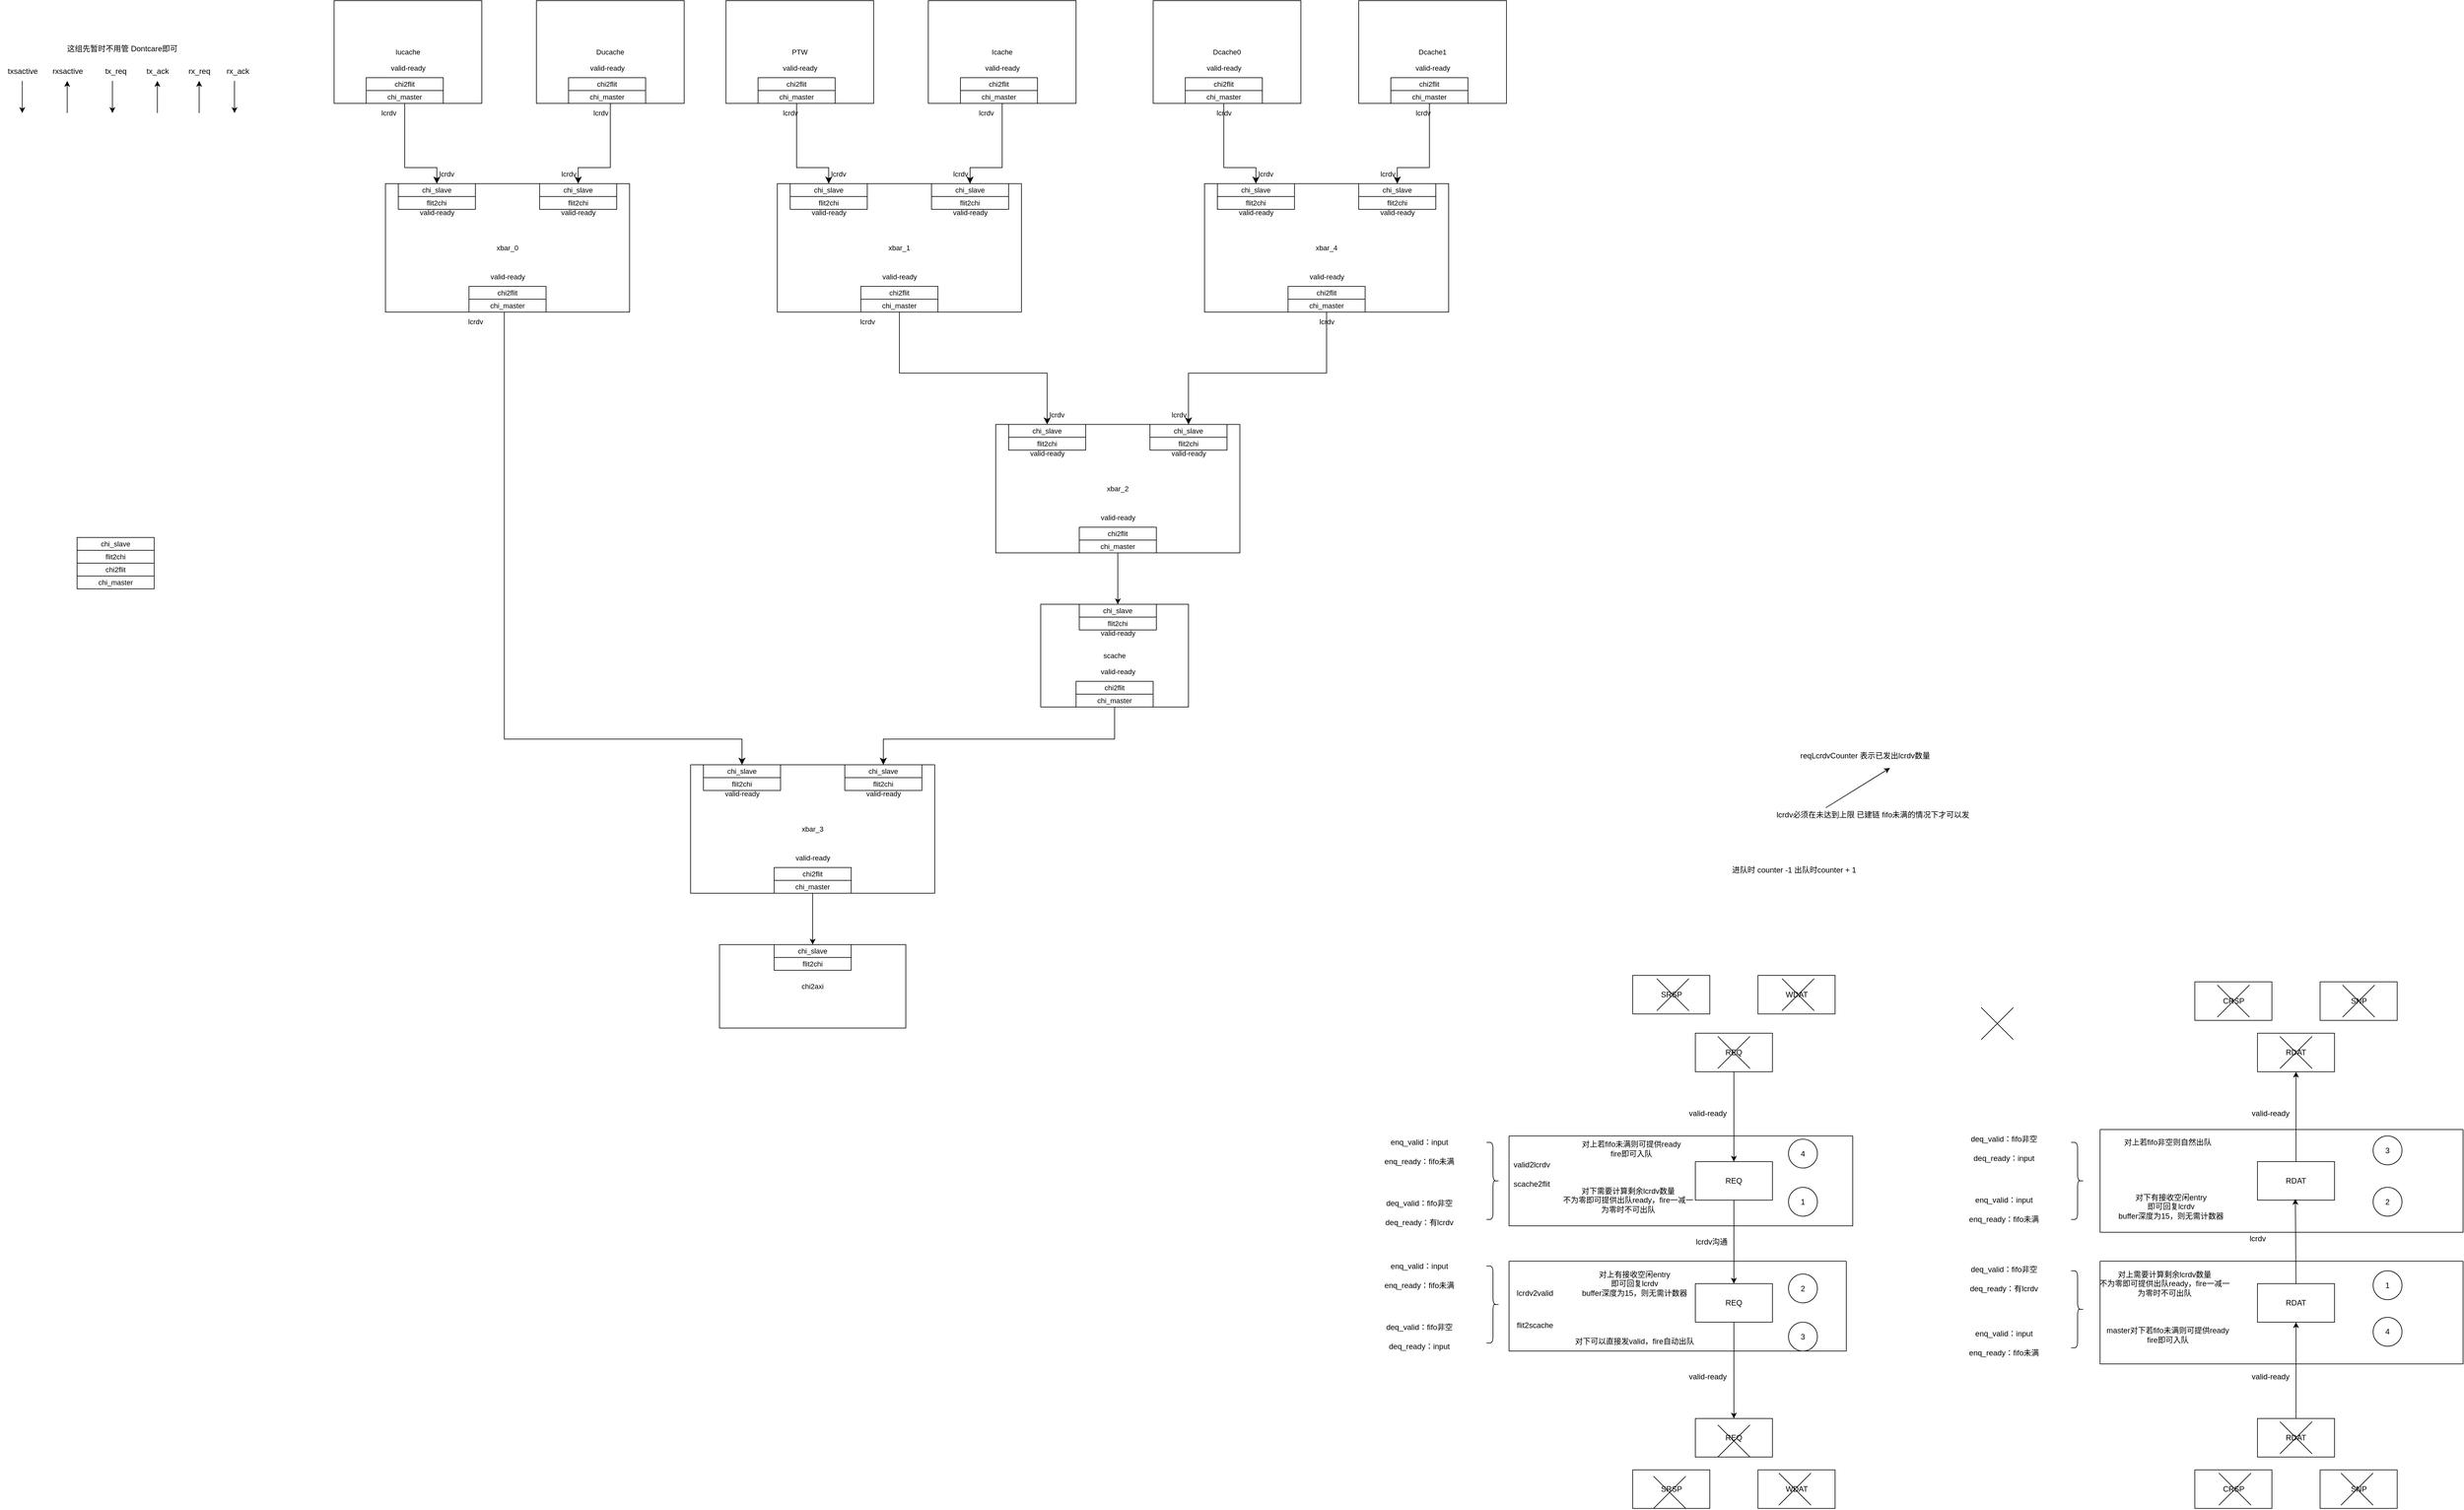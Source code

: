 <mxfile>
    <diagram id="lL9a2N68W7SlsQVTANbN" name="第 1 页">
        <mxGraphModel dx="4598" dy="2280" grid="0" gridSize="10" guides="1" tooltips="1" connect="1" arrows="1" fold="1" page="1" pageScale="1" pageWidth="4000" pageHeight="4000" background="#FFFFFF" math="0" shadow="0">
            <root>
                <mxCell id="0"/>
                <mxCell id="1" parent="0"/>
                <mxCell id="2" value="Dcache0" style="whiteSpace=wrap;html=1;fontFamily=Helvetica;fontSize=11;fontColor=default;" parent="1" vertex="1">
                    <mxGeometry x="1891" y="1612" width="230" height="160" as="geometry"/>
                </mxCell>
                <mxCell id="3" value="chi_master" style="whiteSpace=wrap;html=1;fontFamily=Helvetica;fontSize=11;fontColor=default;" parent="1" vertex="1">
                    <mxGeometry x="1941" y="1752" width="120" height="20" as="geometry"/>
                </mxCell>
                <mxCell id="4" value="xbar_4" style="whiteSpace=wrap;html=1;fontFamily=Helvetica;fontSize=11;fontColor=default;" parent="1" vertex="1">
                    <mxGeometry x="1971" y="1897" width="380" height="200" as="geometry"/>
                </mxCell>
                <mxCell id="5" value="Icache" style="whiteSpace=wrap;html=1;fontFamily=Helvetica;fontSize=11;fontColor=default;" parent="1" vertex="1">
                    <mxGeometry x="1541" y="1612" width="230" height="160" as="geometry"/>
                </mxCell>
                <mxCell id="6" value="chi_master" style="whiteSpace=wrap;html=1;fontFamily=Helvetica;fontSize=11;fontColor=default;" parent="1" vertex="1">
                    <mxGeometry x="1591" y="1752" width="120" height="20" as="geometry"/>
                </mxCell>
                <mxCell id="7" value="valid-ready" style="text;html=1;align=center;verticalAlign=middle;resizable=0;points=[];autosize=1;strokeColor=none;fillColor=none;fontSize=11;fontFamily=Helvetica;fontColor=default;" parent="1" vertex="1">
                    <mxGeometry x="1961" y="1702" width="80" height="30" as="geometry"/>
                </mxCell>
                <mxCell id="8" value="lcrdv" style="text;html=1;align=center;verticalAlign=middle;resizable=0;points=[];autosize=1;strokeColor=none;fillColor=none;fontSize=11;fontFamily=Helvetica;fontColor=default;" parent="1" vertex="1">
                    <mxGeometry x="1976" y="1772" width="50" height="30" as="geometry"/>
                </mxCell>
                <mxCell id="9" value="chi_slave" style="whiteSpace=wrap;html=1;fontFamily=Helvetica;fontSize=11;fontColor=default;" parent="1" vertex="1">
                    <mxGeometry x="1991" y="1897" width="120" height="20" as="geometry"/>
                </mxCell>
                <mxCell id="10" value="chi2flit" style="whiteSpace=wrap;html=1;fontFamily=Helvetica;fontSize=11;fontColor=default;" parent="1" vertex="1">
                    <mxGeometry x="1591" y="1732" width="120" height="20" as="geometry"/>
                </mxCell>
                <mxCell id="11" value="chi2flit" style="whiteSpace=wrap;html=1;fontFamily=Helvetica;fontSize=11;fontColor=default;" parent="1" vertex="1">
                    <mxGeometry x="1941" y="1732" width="120" height="20" as="geometry"/>
                </mxCell>
                <mxCell id="12" value="flit2chi" style="whiteSpace=wrap;html=1;fontFamily=Helvetica;fontSize=11;fontColor=default;" parent="1" vertex="1">
                    <mxGeometry x="1991" y="1917" width="120" height="20" as="geometry"/>
                </mxCell>
                <mxCell id="13" value="valid-ready" style="text;html=1;align=center;verticalAlign=middle;resizable=0;points=[];autosize=1;strokeColor=none;fillColor=none;fontSize=11;fontFamily=Helvetica;fontColor=default;" parent="1" vertex="1">
                    <mxGeometry x="1616" y="1702" width="80" height="30" as="geometry"/>
                </mxCell>
                <mxCell id="14" value="lcrdv" style="text;html=1;align=center;verticalAlign=middle;resizable=0;points=[];autosize=1;strokeColor=none;fillColor=none;fontSize=11;fontFamily=Helvetica;fontColor=default;" parent="1" vertex="1">
                    <mxGeometry x="1606" y="1772" width="50" height="30" as="geometry"/>
                </mxCell>
                <mxCell id="15" value="lcrdv" style="text;html=1;align=center;verticalAlign=middle;resizable=0;points=[];autosize=1;strokeColor=none;fillColor=none;fontSize=11;fontFamily=Helvetica;fontColor=default;" parent="1" vertex="1">
                    <mxGeometry x="2041" y="1867" width="50" height="30" as="geometry"/>
                </mxCell>
                <mxCell id="16" value="valid-ready" style="text;html=1;align=center;verticalAlign=middle;resizable=0;points=[];autosize=1;strokeColor=none;fillColor=none;fontSize=11;fontFamily=Helvetica;fontColor=default;" parent="1" vertex="1">
                    <mxGeometry x="2011" y="1927" width="80" height="30" as="geometry"/>
                </mxCell>
                <mxCell id="17" value="chi_slave" style="whiteSpace=wrap;html=1;fontFamily=Helvetica;fontSize=11;fontColor=default;" parent="1" vertex="1">
                    <mxGeometry x="2211" y="1897" width="120" height="20" as="geometry"/>
                </mxCell>
                <mxCell id="18" value="flit2chi" style="whiteSpace=wrap;html=1;fontFamily=Helvetica;fontSize=11;fontColor=default;" parent="1" vertex="1">
                    <mxGeometry x="2211" y="1917" width="120" height="20" as="geometry"/>
                </mxCell>
                <mxCell id="19" value="lcrdv" style="text;html=1;align=center;verticalAlign=middle;resizable=0;points=[];autosize=1;strokeColor=none;fillColor=none;fontSize=11;fontFamily=Helvetica;fontColor=default;" parent="1" vertex="1">
                    <mxGeometry x="2231" y="1867" width="50" height="30" as="geometry"/>
                </mxCell>
                <mxCell id="20" value="valid-ready" style="text;html=1;align=center;verticalAlign=middle;resizable=0;points=[];autosize=1;strokeColor=none;fillColor=none;fontSize=11;fontFamily=Helvetica;fontColor=default;" parent="1" vertex="1">
                    <mxGeometry x="2231" y="1927" width="80" height="30" as="geometry"/>
                </mxCell>
                <mxCell id="21" value="chi_master" style="whiteSpace=wrap;html=1;fontFamily=Helvetica;fontSize=11;fontColor=default;" parent="1" vertex="1">
                    <mxGeometry x="2101" y="2077" width="120" height="20" as="geometry"/>
                </mxCell>
                <mxCell id="22" value="valid-ready" style="text;html=1;align=center;verticalAlign=middle;resizable=0;points=[];autosize=1;strokeColor=none;fillColor=none;fontSize=11;fontFamily=Helvetica;fontColor=default;" parent="1" vertex="1">
                    <mxGeometry x="2121" y="2027" width="80" height="30" as="geometry"/>
                </mxCell>
                <mxCell id="23" value="lcrdv" style="text;html=1;align=center;verticalAlign=middle;resizable=0;points=[];autosize=1;strokeColor=none;fillColor=none;fontSize=11;fontFamily=Helvetica;fontColor=default;" parent="1" vertex="1">
                    <mxGeometry x="2136" y="2097" width="50" height="30" as="geometry"/>
                </mxCell>
                <mxCell id="24" value="chi2flit" style="whiteSpace=wrap;html=1;fontFamily=Helvetica;fontSize=11;fontColor=default;" parent="1" vertex="1">
                    <mxGeometry x="2101" y="2057" width="120" height="20" as="geometry"/>
                </mxCell>
                <mxCell id="26" value="xbar_2" style="whiteSpace=wrap;html=1;fontFamily=Helvetica;fontSize=11;fontColor=default;" parent="1" vertex="1">
                    <mxGeometry x="1646" y="2272" width="380" height="200" as="geometry"/>
                </mxCell>
                <mxCell id="27" value="chi_slave" style="whiteSpace=wrap;html=1;fontFamily=Helvetica;fontSize=11;fontColor=default;" parent="1" vertex="1">
                    <mxGeometry x="1666" y="2272" width="120" height="20" as="geometry"/>
                </mxCell>
                <mxCell id="28" value="flit2chi" style="whiteSpace=wrap;html=1;fontFamily=Helvetica;fontSize=11;fontColor=default;" parent="1" vertex="1">
                    <mxGeometry x="1666" y="2292" width="120" height="20" as="geometry"/>
                </mxCell>
                <mxCell id="29" value="lcrdv" style="text;html=1;align=center;verticalAlign=middle;resizable=0;points=[];autosize=1;strokeColor=none;fillColor=none;fontSize=11;fontFamily=Helvetica;fontColor=default;" parent="1" vertex="1">
                    <mxGeometry x="1716" y="2242" width="50" height="30" as="geometry"/>
                </mxCell>
                <mxCell id="30" value="valid-ready" style="text;html=1;align=center;verticalAlign=middle;resizable=0;points=[];autosize=1;strokeColor=none;fillColor=none;fontSize=11;fontFamily=Helvetica;fontColor=default;" parent="1" vertex="1">
                    <mxGeometry x="1686" y="2302" width="80" height="30" as="geometry"/>
                </mxCell>
                <mxCell id="31" value="chi_slave" style="whiteSpace=wrap;html=1;fontFamily=Helvetica;fontSize=11;fontColor=default;" parent="1" vertex="1">
                    <mxGeometry x="1886" y="2272" width="120" height="20" as="geometry"/>
                </mxCell>
                <mxCell id="32" value="flit2chi" style="whiteSpace=wrap;html=1;fontFamily=Helvetica;fontSize=11;fontColor=default;" parent="1" vertex="1">
                    <mxGeometry x="1886" y="2292" width="120" height="20" as="geometry"/>
                </mxCell>
                <mxCell id="33" value="lcrdv" style="text;html=1;align=center;verticalAlign=middle;resizable=0;points=[];autosize=1;strokeColor=none;fillColor=none;fontSize=11;fontFamily=Helvetica;fontColor=default;" parent="1" vertex="1">
                    <mxGeometry x="1906" y="2242" width="50" height="30" as="geometry"/>
                </mxCell>
                <mxCell id="34" value="valid-ready" style="text;html=1;align=center;verticalAlign=middle;resizable=0;points=[];autosize=1;strokeColor=none;fillColor=none;fontSize=11;fontFamily=Helvetica;fontColor=default;" parent="1" vertex="1">
                    <mxGeometry x="1906" y="2302" width="80" height="30" as="geometry"/>
                </mxCell>
                <mxCell id="35" style="edgeStyle=none;html=1;exitX=0.5;exitY=1;exitDx=0;exitDy=0;" parent="1" source="36" target="98" edge="1">
                    <mxGeometry relative="1" as="geometry"/>
                </mxCell>
                <mxCell id="36" value="chi_master" style="whiteSpace=wrap;html=1;fontFamily=Helvetica;fontSize=11;fontColor=default;" parent="1" vertex="1">
                    <mxGeometry x="1776" y="2452" width="120" height="20" as="geometry"/>
                </mxCell>
                <mxCell id="37" value="valid-ready" style="text;html=1;align=center;verticalAlign=middle;resizable=0;points=[];autosize=1;strokeColor=none;fillColor=none;fontSize=11;fontFamily=Helvetica;fontColor=default;" parent="1" vertex="1">
                    <mxGeometry x="1796" y="2402" width="80" height="30" as="geometry"/>
                </mxCell>
                <mxCell id="38" value="chi2flit" style="whiteSpace=wrap;html=1;fontFamily=Helvetica;fontSize=11;fontColor=default;" parent="1" vertex="1">
                    <mxGeometry x="1776" y="2432" width="120" height="20" as="geometry"/>
                </mxCell>
                <mxCell id="39" value="chi2axi" style="whiteSpace=wrap;html=1;fontFamily=Helvetica;fontSize=11;fontColor=default;" parent="1" vertex="1">
                    <mxGeometry x="1216" y="3082" width="290" height="130" as="geometry"/>
                </mxCell>
                <mxCell id="40" value="PTW" style="whiteSpace=wrap;html=1;fontFamily=Helvetica;fontSize=11;fontColor=default;" parent="1" vertex="1">
                    <mxGeometry x="1226" y="1612" width="230" height="160" as="geometry"/>
                </mxCell>
                <mxCell id="41" value="chi_master" style="whiteSpace=wrap;html=1;fontFamily=Helvetica;fontSize=11;fontColor=default;" parent="1" vertex="1">
                    <mxGeometry x="1276" y="1752" width="120" height="20" as="geometry"/>
                </mxCell>
                <mxCell id="42" value="chi2flit" style="whiteSpace=wrap;html=1;fontFamily=Helvetica;fontSize=11;fontColor=default;" parent="1" vertex="1">
                    <mxGeometry x="1276" y="1732" width="120" height="20" as="geometry"/>
                </mxCell>
                <mxCell id="43" value="valid-ready" style="text;html=1;align=center;verticalAlign=middle;resizable=0;points=[];autosize=1;strokeColor=none;fillColor=none;fontSize=11;fontFamily=Helvetica;fontColor=default;" parent="1" vertex="1">
                    <mxGeometry x="1301" y="1702" width="80" height="30" as="geometry"/>
                </mxCell>
                <mxCell id="44" value="lcrdv" style="text;html=1;align=center;verticalAlign=middle;resizable=0;points=[];autosize=1;strokeColor=none;fillColor=none;fontSize=11;fontFamily=Helvetica;fontColor=default;" parent="1" vertex="1">
                    <mxGeometry x="1301" y="1772" width="50" height="30" as="geometry"/>
                </mxCell>
                <mxCell id="45" value="Dcache1" style="whiteSpace=wrap;html=1;fontFamily=Helvetica;fontSize=11;fontColor=default;" parent="1" vertex="1">
                    <mxGeometry x="2211" y="1612" width="230" height="160" as="geometry"/>
                </mxCell>
                <mxCell id="46" value="chi_master" style="whiteSpace=wrap;html=1;fontFamily=Helvetica;fontSize=11;fontColor=default;" parent="1" vertex="1">
                    <mxGeometry x="2261" y="1752" width="120" height="20" as="geometry"/>
                </mxCell>
                <mxCell id="47" value="chi2flit" style="whiteSpace=wrap;html=1;fontFamily=Helvetica;fontSize=11;fontColor=default;" parent="1" vertex="1">
                    <mxGeometry x="2261" y="1732" width="120" height="20" as="geometry"/>
                </mxCell>
                <mxCell id="48" value="valid-ready" style="text;html=1;align=center;verticalAlign=middle;resizable=0;points=[];autosize=1;strokeColor=none;fillColor=none;fontSize=11;fontFamily=Helvetica;fontColor=default;" parent="1" vertex="1">
                    <mxGeometry x="2286" y="1702" width="80" height="30" as="geometry"/>
                </mxCell>
                <mxCell id="49" value="lcrdv" style="text;html=1;align=center;verticalAlign=middle;resizable=0;points=[];autosize=1;strokeColor=none;fillColor=none;fontSize=11;fontFamily=Helvetica;fontColor=default;" parent="1" vertex="1">
                    <mxGeometry x="2286" y="1772" width="50" height="30" as="geometry"/>
                </mxCell>
                <mxCell id="50" value="" style="edgeStyle=segmentEdgeStyle;endArrow=classic;html=1;curved=0;rounded=0;endSize=8;startSize=8;sourcePerimeterSpacing=0;targetPerimeterSpacing=0;exitX=0.5;exitY=1;exitDx=0;exitDy=0;entryX=0.5;entryY=0;entryDx=0;entryDy=0;" parent="1" source="3" target="9" edge="1">
                    <mxGeometry width="100" relative="1" as="geometry">
                        <mxPoint x="1941" y="1832" as="sourcePoint"/>
                        <mxPoint x="2041" y="1872" as="targetPoint"/>
                        <Array as="points">
                            <mxPoint x="2001" y="1872"/>
                            <mxPoint x="2051" y="1872"/>
                        </Array>
                    </mxGeometry>
                </mxCell>
                <mxCell id="51" value="" style="edgeStyle=segmentEdgeStyle;endArrow=classic;html=1;curved=0;rounded=0;endSize=8;startSize=8;sourcePerimeterSpacing=0;targetPerimeterSpacing=0;exitX=0.727;exitY=0.011;exitDx=0;exitDy=0;entryX=0.5;entryY=0;entryDx=0;entryDy=0;exitPerimeter=0;" parent="1" source="49" target="17" edge="1">
                    <mxGeometry width="100" relative="1" as="geometry">
                        <mxPoint x="2311" y="1772" as="sourcePoint"/>
                        <mxPoint x="2361" y="1897" as="targetPoint"/>
                        <Array as="points">
                            <mxPoint x="2321" y="1772"/>
                            <mxPoint x="2321" y="1872"/>
                            <mxPoint x="2271" y="1872"/>
                        </Array>
                    </mxGeometry>
                </mxCell>
                <mxCell id="52" value="Ducache" style="whiteSpace=wrap;html=1;fontFamily=Helvetica;fontSize=11;fontColor=default;" parent="1" vertex="1">
                    <mxGeometry x="931" y="1612" width="230" height="160" as="geometry"/>
                </mxCell>
                <mxCell id="53" value="chi_master" style="whiteSpace=wrap;html=1;fontFamily=Helvetica;fontSize=11;fontColor=default;" parent="1" vertex="1">
                    <mxGeometry x="981" y="1752" width="120" height="20" as="geometry"/>
                </mxCell>
                <mxCell id="54" value="Iucache" style="whiteSpace=wrap;html=1;fontFamily=Helvetica;fontSize=11;fontColor=default;" parent="1" vertex="1">
                    <mxGeometry x="616" y="1612" width="230" height="160" as="geometry"/>
                </mxCell>
                <mxCell id="55" value="chi_master" style="whiteSpace=wrap;html=1;fontFamily=Helvetica;fontSize=11;fontColor=default;" parent="1" vertex="1">
                    <mxGeometry x="666" y="1752" width="120" height="20" as="geometry"/>
                </mxCell>
                <mxCell id="56" value="valid-ready" style="text;html=1;align=center;verticalAlign=middle;resizable=0;points=[];autosize=1;strokeColor=none;fillColor=none;fontSize=11;fontFamily=Helvetica;fontColor=default;" parent="1" vertex="1">
                    <mxGeometry x="1001" y="1702" width="80" height="30" as="geometry"/>
                </mxCell>
                <mxCell id="57" value="chi2flit" style="whiteSpace=wrap;html=1;fontFamily=Helvetica;fontSize=11;fontColor=default;" parent="1" vertex="1">
                    <mxGeometry x="666" y="1732" width="120" height="20" as="geometry"/>
                </mxCell>
                <mxCell id="58" value="chi2flit" style="whiteSpace=wrap;html=1;fontFamily=Helvetica;fontSize=11;fontColor=default;" parent="1" vertex="1">
                    <mxGeometry x="981" y="1732" width="120" height="20" as="geometry"/>
                </mxCell>
                <mxCell id="59" value="valid-ready" style="text;html=1;align=center;verticalAlign=middle;resizable=0;points=[];autosize=1;strokeColor=none;fillColor=none;fontSize=11;fontFamily=Helvetica;fontColor=default;" parent="1" vertex="1">
                    <mxGeometry x="691" y="1702" width="80" height="30" as="geometry"/>
                </mxCell>
                <mxCell id="60" value="" style="edgeStyle=segmentEdgeStyle;endArrow=classic;html=1;curved=0;rounded=0;endSize=8;startSize=8;sourcePerimeterSpacing=0;targetPerimeterSpacing=0;exitX=0.5;exitY=1;exitDx=0;exitDy=0;entryX=0.5;entryY=0;entryDx=0;entryDy=0;" parent="1" target="31" edge="1">
                    <mxGeometry width="100" relative="1" as="geometry">
                        <mxPoint x="2161" y="2097" as="sourcePoint"/>
                        <mxPoint x="2211" y="2222" as="targetPoint"/>
                        <Array as="points">
                            <mxPoint x="2161" y="2192"/>
                            <mxPoint x="1946" y="2192"/>
                        </Array>
                    </mxGeometry>
                </mxCell>
                <mxCell id="61" value="xbar_1" style="whiteSpace=wrap;html=1;fontFamily=Helvetica;fontSize=11;fontColor=default;" parent="1" vertex="1">
                    <mxGeometry x="1306" y="1897" width="380" height="200" as="geometry"/>
                </mxCell>
                <mxCell id="62" value="chi_slave" style="whiteSpace=wrap;html=1;fontFamily=Helvetica;fontSize=11;fontColor=default;" parent="1" vertex="1">
                    <mxGeometry x="1326" y="1897" width="120" height="20" as="geometry"/>
                </mxCell>
                <mxCell id="63" value="flit2chi" style="whiteSpace=wrap;html=1;fontFamily=Helvetica;fontSize=11;fontColor=default;" parent="1" vertex="1">
                    <mxGeometry x="1326" y="1917" width="120" height="20" as="geometry"/>
                </mxCell>
                <mxCell id="64" value="lcrdv" style="text;html=1;align=center;verticalAlign=middle;resizable=0;points=[];autosize=1;strokeColor=none;fillColor=none;fontSize=11;fontFamily=Helvetica;fontColor=default;" parent="1" vertex="1">
                    <mxGeometry x="1376" y="1867" width="50" height="30" as="geometry"/>
                </mxCell>
                <mxCell id="65" value="valid-ready" style="text;html=1;align=center;verticalAlign=middle;resizable=0;points=[];autosize=1;strokeColor=none;fillColor=none;fontSize=11;fontFamily=Helvetica;fontColor=default;" parent="1" vertex="1">
                    <mxGeometry x="1346" y="1927" width="80" height="30" as="geometry"/>
                </mxCell>
                <mxCell id="66" value="chi_slave" style="whiteSpace=wrap;html=1;fontFamily=Helvetica;fontSize=11;fontColor=default;" parent="1" vertex="1">
                    <mxGeometry x="1546" y="1897" width="120" height="20" as="geometry"/>
                </mxCell>
                <mxCell id="67" value="flit2chi" style="whiteSpace=wrap;html=1;fontFamily=Helvetica;fontSize=11;fontColor=default;" parent="1" vertex="1">
                    <mxGeometry x="1546" y="1917" width="120" height="20" as="geometry"/>
                </mxCell>
                <mxCell id="68" value="lcrdv" style="text;html=1;align=center;verticalAlign=middle;resizable=0;points=[];autosize=1;strokeColor=none;fillColor=none;fontSize=11;fontFamily=Helvetica;fontColor=default;" parent="1" vertex="1">
                    <mxGeometry x="1566" y="1867" width="50" height="30" as="geometry"/>
                </mxCell>
                <mxCell id="69" value="valid-ready" style="text;html=1;align=center;verticalAlign=middle;resizable=0;points=[];autosize=1;strokeColor=none;fillColor=none;fontSize=11;fontFamily=Helvetica;fontColor=default;" parent="1" vertex="1">
                    <mxGeometry x="1566" y="1927" width="80" height="30" as="geometry"/>
                </mxCell>
                <mxCell id="70" value="chi_master" style="whiteSpace=wrap;html=1;fontFamily=Helvetica;fontSize=11;fontColor=default;" parent="1" vertex="1">
                    <mxGeometry x="1436" y="2077" width="120" height="20" as="geometry"/>
                </mxCell>
                <mxCell id="71" value="valid-ready" style="text;html=1;align=center;verticalAlign=middle;resizable=0;points=[];autosize=1;strokeColor=none;fillColor=none;fontSize=11;fontFamily=Helvetica;fontColor=default;" parent="1" vertex="1">
                    <mxGeometry x="1456" y="2027" width="80" height="30" as="geometry"/>
                </mxCell>
                <mxCell id="72" value="lcrdv" style="text;html=1;align=center;verticalAlign=middle;resizable=0;points=[];autosize=1;strokeColor=none;fillColor=none;fontSize=11;fontFamily=Helvetica;fontColor=default;" parent="1" vertex="1">
                    <mxGeometry x="1421" y="2097" width="50" height="30" as="geometry"/>
                </mxCell>
                <mxCell id="73" value="chi2flit" style="whiteSpace=wrap;html=1;fontFamily=Helvetica;fontSize=11;fontColor=default;" parent="1" vertex="1">
                    <mxGeometry x="1436" y="2057" width="120" height="20" as="geometry"/>
                </mxCell>
                <mxCell id="74" value="" style="edgeStyle=segmentEdgeStyle;endArrow=classic;html=1;curved=0;rounded=0;endSize=8;startSize=8;sourcePerimeterSpacing=0;targetPerimeterSpacing=0;exitX=0.5;exitY=1;exitDx=0;exitDy=0;entryX=0.5;entryY=0;entryDx=0;entryDy=0;" parent="1" target="62" edge="1">
                    <mxGeometry width="100" relative="1" as="geometry">
                        <mxPoint x="1336" y="1772" as="sourcePoint"/>
                        <mxPoint x="1376" y="1872" as="targetPoint"/>
                        <Array as="points">
                            <mxPoint x="1336" y="1872"/>
                            <mxPoint x="1386" y="1872"/>
                        </Array>
                    </mxGeometry>
                </mxCell>
                <mxCell id="75" value="" style="edgeStyle=segmentEdgeStyle;endArrow=classic;html=1;curved=0;rounded=0;endSize=8;startSize=8;sourcePerimeterSpacing=0;targetPerimeterSpacing=0;exitX=0.727;exitY=0.011;exitDx=0;exitDy=0;entryX=0.5;entryY=0;entryDx=0;entryDy=0;exitPerimeter=0;" parent="1" target="66" edge="1">
                    <mxGeometry width="100" relative="1" as="geometry">
                        <mxPoint x="1657.35" y="1772.33" as="sourcePoint"/>
                        <mxPoint x="1696" y="1897" as="targetPoint"/>
                        <Array as="points">
                            <mxPoint x="1656" y="1772"/>
                            <mxPoint x="1656" y="1872"/>
                            <mxPoint x="1606" y="1872"/>
                        </Array>
                    </mxGeometry>
                </mxCell>
                <mxCell id="76" value="" style="edgeStyle=segmentEdgeStyle;endArrow=classic;html=1;curved=0;rounded=0;endSize=8;startSize=8;sourcePerimeterSpacing=0;targetPerimeterSpacing=0;entryX=0.5;entryY=0;entryDx=0;entryDy=0;exitX=0.5;exitY=1;exitDx=0;exitDy=0;" parent="1" source="70" target="27" edge="1">
                    <mxGeometry width="100" relative="1" as="geometry">
                        <mxPoint x="1481" y="2142" as="sourcePoint"/>
                        <mxPoint x="1801" y="2352" as="targetPoint"/>
                        <Array as="points">
                            <mxPoint x="1496" y="2192"/>
                            <mxPoint x="1726" y="2192"/>
                        </Array>
                    </mxGeometry>
                </mxCell>
                <mxCell id="77" value="lcrdv" style="text;html=1;align=center;verticalAlign=middle;resizable=0;points=[];autosize=1;strokeColor=none;fillColor=none;fontSize=11;fontFamily=Helvetica;fontColor=default;" parent="1" vertex="1">
                    <mxGeometry x="1006" y="1772" width="50" height="30" as="geometry"/>
                </mxCell>
                <mxCell id="78" value="lcrdv" style="text;html=1;align=center;verticalAlign=middle;resizable=0;points=[];autosize=1;strokeColor=none;fillColor=none;fontSize=11;fontFamily=Helvetica;fontColor=default;" parent="1" vertex="1">
                    <mxGeometry x="676" y="1772" width="50" height="30" as="geometry"/>
                </mxCell>
                <mxCell id="79" value="xbar_0" style="whiteSpace=wrap;html=1;fontFamily=Helvetica;fontSize=11;fontColor=default;" parent="1" vertex="1">
                    <mxGeometry x="696" y="1897" width="380" height="200" as="geometry"/>
                </mxCell>
                <mxCell id="80" value="chi_slave" style="whiteSpace=wrap;html=1;fontFamily=Helvetica;fontSize=11;fontColor=default;" parent="1" vertex="1">
                    <mxGeometry x="716" y="1897" width="120" height="20" as="geometry"/>
                </mxCell>
                <mxCell id="81" value="flit2chi" style="whiteSpace=wrap;html=1;fontFamily=Helvetica;fontSize=11;fontColor=default;" parent="1" vertex="1">
                    <mxGeometry x="716" y="1917" width="120" height="20" as="geometry"/>
                </mxCell>
                <mxCell id="82" value="lcrdv" style="text;html=1;align=center;verticalAlign=middle;resizable=0;points=[];autosize=1;strokeColor=none;fillColor=none;fontSize=11;fontFamily=Helvetica;fontColor=default;" parent="1" vertex="1">
                    <mxGeometry x="766" y="1867" width="50" height="30" as="geometry"/>
                </mxCell>
                <mxCell id="83" value="valid-ready" style="text;html=1;align=center;verticalAlign=middle;resizable=0;points=[];autosize=1;strokeColor=none;fillColor=none;fontSize=11;fontFamily=Helvetica;fontColor=default;" parent="1" vertex="1">
                    <mxGeometry x="736" y="1927" width="80" height="30" as="geometry"/>
                </mxCell>
                <mxCell id="84" value="chi_slave" style="whiteSpace=wrap;html=1;fontFamily=Helvetica;fontSize=11;fontColor=default;" parent="1" vertex="1">
                    <mxGeometry x="936" y="1897" width="120" height="20" as="geometry"/>
                </mxCell>
                <mxCell id="85" value="flit2chi" style="whiteSpace=wrap;html=1;fontFamily=Helvetica;fontSize=11;fontColor=default;" parent="1" vertex="1">
                    <mxGeometry x="936" y="1917" width="120" height="20" as="geometry"/>
                </mxCell>
                <mxCell id="86" value="lcrdv" style="text;html=1;align=center;verticalAlign=middle;resizable=0;points=[];autosize=1;strokeColor=none;fillColor=none;fontSize=11;fontFamily=Helvetica;fontColor=default;" parent="1" vertex="1">
                    <mxGeometry x="956" y="1867" width="50" height="30" as="geometry"/>
                </mxCell>
                <mxCell id="87" value="valid-ready" style="text;html=1;align=center;verticalAlign=middle;resizable=0;points=[];autosize=1;strokeColor=none;fillColor=none;fontSize=11;fontFamily=Helvetica;fontColor=default;" parent="1" vertex="1">
                    <mxGeometry x="956" y="1927" width="80" height="30" as="geometry"/>
                </mxCell>
                <mxCell id="88" value="chi_master" style="whiteSpace=wrap;html=1;fontFamily=Helvetica;fontSize=11;fontColor=default;" parent="1" vertex="1">
                    <mxGeometry x="826" y="2077" width="120" height="20" as="geometry"/>
                </mxCell>
                <mxCell id="89" value="valid-ready" style="text;html=1;align=center;verticalAlign=middle;resizable=0;points=[];autosize=1;strokeColor=none;fillColor=none;fontSize=11;fontFamily=Helvetica;fontColor=default;" parent="1" vertex="1">
                    <mxGeometry x="846" y="2027" width="80" height="30" as="geometry"/>
                </mxCell>
                <mxCell id="90" value="lcrdv" style="text;html=1;align=center;verticalAlign=middle;resizable=0;points=[];autosize=1;strokeColor=none;fillColor=none;fontSize=11;fontFamily=Helvetica;fontColor=default;" parent="1" vertex="1">
                    <mxGeometry x="811" y="2097" width="50" height="30" as="geometry"/>
                </mxCell>
                <mxCell id="91" value="chi2flit" style="whiteSpace=wrap;html=1;fontFamily=Helvetica;fontSize=11;fontColor=default;" parent="1" vertex="1">
                    <mxGeometry x="826" y="2057" width="120" height="20" as="geometry"/>
                </mxCell>
                <mxCell id="92" value="" style="edgeStyle=segmentEdgeStyle;endArrow=classic;html=1;curved=0;rounded=0;endSize=8;startSize=8;sourcePerimeterSpacing=0;targetPerimeterSpacing=0;exitX=0.5;exitY=1;exitDx=0;exitDy=0;entryX=0.5;entryY=0;entryDx=0;entryDy=0;" parent="1" target="80" edge="1">
                    <mxGeometry width="100" relative="1" as="geometry">
                        <mxPoint x="726" y="1772" as="sourcePoint"/>
                        <mxPoint x="766" y="1872" as="targetPoint"/>
                        <Array as="points">
                            <mxPoint x="726" y="1872"/>
                            <mxPoint x="776" y="1872"/>
                        </Array>
                    </mxGeometry>
                </mxCell>
                <mxCell id="93" value="" style="edgeStyle=segmentEdgeStyle;endArrow=classic;html=1;curved=0;rounded=0;endSize=8;startSize=8;sourcePerimeterSpacing=0;targetPerimeterSpacing=0;exitX=0.727;exitY=0.011;exitDx=0;exitDy=0;entryX=0.5;entryY=0;entryDx=0;entryDy=0;exitPerimeter=0;" parent="1" target="84" edge="1">
                    <mxGeometry width="100" relative="1" as="geometry">
                        <mxPoint x="1047.35" y="1772.33" as="sourcePoint"/>
                        <mxPoint x="1086" y="1897" as="targetPoint"/>
                        <Array as="points">
                            <mxPoint x="1046" y="1772"/>
                            <mxPoint x="1046" y="1872"/>
                            <mxPoint x="996" y="1872"/>
                        </Array>
                    </mxGeometry>
                </mxCell>
                <mxCell id="94" value="scache" style="whiteSpace=wrap;html=1;fontFamily=Helvetica;fontSize=11;fontColor=default;" parent="1" vertex="1">
                    <mxGeometry x="1716" y="2552" width="230" height="160" as="geometry"/>
                </mxCell>
                <mxCell id="95" value="chi_master" style="whiteSpace=wrap;html=1;fontFamily=Helvetica;fontSize=11;fontColor=default;" parent="1" vertex="1">
                    <mxGeometry x="1771" y="2692" width="120" height="20" as="geometry"/>
                </mxCell>
                <mxCell id="96" value="valid-ready" style="text;html=1;align=center;verticalAlign=middle;resizable=0;points=[];autosize=1;strokeColor=none;fillColor=none;fontSize=11;fontFamily=Helvetica;fontColor=default;" parent="1" vertex="1">
                    <mxGeometry x="1796" y="2642" width="80" height="30" as="geometry"/>
                </mxCell>
                <mxCell id="97" value="chi2flit" style="whiteSpace=wrap;html=1;fontFamily=Helvetica;fontSize=11;fontColor=default;" parent="1" vertex="1">
                    <mxGeometry x="1771" y="2672" width="120" height="20" as="geometry"/>
                </mxCell>
                <mxCell id="98" value="chi_slave" style="whiteSpace=wrap;html=1;fontFamily=Helvetica;fontSize=11;fontColor=default;" parent="1" vertex="1">
                    <mxGeometry x="1776" y="2552" width="120" height="20" as="geometry"/>
                </mxCell>
                <mxCell id="99" value="flit2chi" style="whiteSpace=wrap;html=1;fontFamily=Helvetica;fontSize=11;fontColor=default;" parent="1" vertex="1">
                    <mxGeometry x="1776" y="2572" width="120" height="20" as="geometry"/>
                </mxCell>
                <mxCell id="100" value="valid-ready" style="text;html=1;align=center;verticalAlign=middle;resizable=0;points=[];autosize=1;strokeColor=none;fillColor=none;fontSize=11;fontFamily=Helvetica;fontColor=default;" parent="1" vertex="1">
                    <mxGeometry x="1796" y="2582" width="80" height="30" as="geometry"/>
                </mxCell>
                <mxCell id="101" value="xbar_3" style="whiteSpace=wrap;html=1;fontFamily=Helvetica;fontSize=11;fontColor=default;" parent="1" vertex="1">
                    <mxGeometry x="1171" y="2802" width="380" height="200" as="geometry"/>
                </mxCell>
                <mxCell id="102" value="chi_slave" style="whiteSpace=wrap;html=1;fontFamily=Helvetica;fontSize=11;fontColor=default;" parent="1" vertex="1">
                    <mxGeometry x="1191" y="2802" width="120" height="20" as="geometry"/>
                </mxCell>
                <mxCell id="103" value="flit2chi" style="whiteSpace=wrap;html=1;fontFamily=Helvetica;fontSize=11;fontColor=default;" parent="1" vertex="1">
                    <mxGeometry x="1191" y="2822" width="120" height="20" as="geometry"/>
                </mxCell>
                <mxCell id="104" value="valid-ready" style="text;html=1;align=center;verticalAlign=middle;resizable=0;points=[];autosize=1;strokeColor=none;fillColor=none;fontSize=11;fontFamily=Helvetica;fontColor=default;" parent="1" vertex="1">
                    <mxGeometry x="1211" y="2832" width="80" height="30" as="geometry"/>
                </mxCell>
                <mxCell id="105" value="chi_slave" style="whiteSpace=wrap;html=1;fontFamily=Helvetica;fontSize=11;fontColor=default;" parent="1" vertex="1">
                    <mxGeometry x="1411" y="2802" width="120" height="20" as="geometry"/>
                </mxCell>
                <mxCell id="106" value="flit2chi" style="whiteSpace=wrap;html=1;fontFamily=Helvetica;fontSize=11;fontColor=default;" parent="1" vertex="1">
                    <mxGeometry x="1411" y="2822" width="120" height="20" as="geometry"/>
                </mxCell>
                <mxCell id="107" value="valid-ready" style="text;html=1;align=center;verticalAlign=middle;resizable=0;points=[];autosize=1;strokeColor=none;fillColor=none;fontSize=11;fontFamily=Helvetica;fontColor=default;" parent="1" vertex="1">
                    <mxGeometry x="1431" y="2832" width="80" height="30" as="geometry"/>
                </mxCell>
                <mxCell id="108" style="edgeStyle=none;html=1;exitX=0.5;exitY=1;exitDx=0;exitDy=0;" parent="1" source="109" edge="1">
                    <mxGeometry relative="1" as="geometry">
                        <mxPoint x="1361" y="3082" as="targetPoint"/>
                    </mxGeometry>
                </mxCell>
                <mxCell id="109" value="chi_master" style="whiteSpace=wrap;html=1;fontFamily=Helvetica;fontSize=11;fontColor=default;" parent="1" vertex="1">
                    <mxGeometry x="1301" y="2982" width="120" height="20" as="geometry"/>
                </mxCell>
                <mxCell id="110" value="valid-ready" style="text;html=1;align=center;verticalAlign=middle;resizable=0;points=[];autosize=1;strokeColor=none;fillColor=none;fontSize=11;fontFamily=Helvetica;fontColor=default;" parent="1" vertex="1">
                    <mxGeometry x="1321" y="2932" width="80" height="30" as="geometry"/>
                </mxCell>
                <mxCell id="111" value="chi2flit" style="whiteSpace=wrap;html=1;fontFamily=Helvetica;fontSize=11;fontColor=default;" parent="1" vertex="1">
                    <mxGeometry x="1301" y="2962" width="120" height="20" as="geometry"/>
                </mxCell>
                <mxCell id="112" value="" style="edgeStyle=segmentEdgeStyle;endArrow=classic;html=1;curved=0;rounded=0;endSize=8;startSize=8;sourcePerimeterSpacing=0;targetPerimeterSpacing=0;exitX=0.5;exitY=1;exitDx=0;exitDy=0;entryX=0.5;entryY=0;entryDx=0;entryDy=0;" parent="1" source="88" target="102" edge="1">
                    <mxGeometry width="100" relative="1" as="geometry">
                        <mxPoint x="861" y="2182" as="sourcePoint"/>
                        <mxPoint x="961" y="2222" as="targetPoint"/>
                        <Array as="points">
                            <mxPoint x="881" y="2097"/>
                            <mxPoint x="881" y="2762"/>
                            <mxPoint x="1251" y="2762"/>
                        </Array>
                    </mxGeometry>
                </mxCell>
                <mxCell id="113" value="" style="edgeStyle=segmentEdgeStyle;endArrow=classic;html=1;curved=0;rounded=0;endSize=8;startSize=8;sourcePerimeterSpacing=0;targetPerimeterSpacing=0;exitX=0.5;exitY=1;exitDx=0;exitDy=0;entryX=0.5;entryY=0;entryDx=0;entryDy=0;" parent="1" source="95" target="105" edge="1">
                    <mxGeometry width="100" relative="1" as="geometry">
                        <mxPoint x="1811" y="2832" as="sourcePoint"/>
                        <mxPoint x="1911" y="2872" as="targetPoint"/>
                        <Array as="points">
                            <mxPoint x="1831" y="2762"/>
                            <mxPoint x="1471" y="2762"/>
                        </Array>
                    </mxGeometry>
                </mxCell>
                <mxCell id="114" value="chi_slave" style="whiteSpace=wrap;html=1;fontFamily=Helvetica;fontSize=11;fontColor=default;" parent="1" vertex="1">
                    <mxGeometry x="1301" y="3082" width="120" height="20" as="geometry"/>
                </mxCell>
                <mxCell id="115" value="flit2chi" style="whiteSpace=wrap;html=1;fontFamily=Helvetica;fontSize=11;fontColor=default;" parent="1" vertex="1">
                    <mxGeometry x="1301" y="3102" width="120" height="20" as="geometry"/>
                </mxCell>
                <mxCell id="118" value="REQ" style="whiteSpace=wrap;html=1;" parent="1" vertex="1">
                    <mxGeometry x="2735" y="3420" width="120" height="60" as="geometry"/>
                </mxCell>
                <mxCell id="119" value="RDAT" style="whiteSpace=wrap;html=1;" parent="1" vertex="1">
                    <mxGeometry x="3610" y="3420" width="120" height="60" as="geometry"/>
                </mxCell>
                <mxCell id="124" value="REQ" style="whiteSpace=wrap;html=1;" parent="1" vertex="1">
                    <mxGeometry x="2735" y="3610" width="120" height="60" as="geometry"/>
                </mxCell>
                <mxCell id="125" value="RDAT" style="whiteSpace=wrap;html=1;" parent="1" vertex="1">
                    <mxGeometry x="3610" y="3610" width="120" height="60" as="geometry"/>
                </mxCell>
                <mxCell id="133" value="lcrdv沟通" style="text;html=1;align=center;verticalAlign=middle;resizable=0;points=[];autosize=1;strokeColor=none;fillColor=none;" parent="1" vertex="1">
                    <mxGeometry x="2725" y="3530" width="70" height="30" as="geometry"/>
                </mxCell>
                <mxCell id="134" value="REQ" style="whiteSpace=wrap;html=1;" parent="1" vertex="1">
                    <mxGeometry x="2735" y="3220" width="120" height="60" as="geometry"/>
                </mxCell>
                <mxCell id="135" value="RDAT" style="whiteSpace=wrap;html=1;" parent="1" vertex="1">
                    <mxGeometry x="3610" y="3220" width="120" height="60" as="geometry"/>
                </mxCell>
                <mxCell id="141" value="valid-ready" style="text;html=1;align=center;verticalAlign=middle;resizable=0;points=[];autosize=1;strokeColor=none;fillColor=none;" parent="1" vertex="1">
                    <mxGeometry x="2714.29" y="3330" width="80" height="30" as="geometry"/>
                </mxCell>
                <mxCell id="142" value="REQ" style="whiteSpace=wrap;html=1;" parent="1" vertex="1">
                    <mxGeometry x="2735" y="3820" width="120" height="60" as="geometry"/>
                </mxCell>
                <mxCell id="143" value="RDAT" style="whiteSpace=wrap;html=1;" parent="1" vertex="1">
                    <mxGeometry x="3610" y="3820" width="120" height="60" as="geometry"/>
                </mxCell>
                <mxCell id="149" value="valid-ready" style="text;html=1;align=center;verticalAlign=middle;resizable=0;points=[];autosize=1;strokeColor=none;fillColor=none;" parent="1" vertex="1">
                    <mxGeometry x="2714.29" y="3740" width="80" height="30" as="geometry"/>
                </mxCell>
                <mxCell id="150" value="对上有接收空闲entry&lt;br&gt;即可回复lcrdv&lt;br&gt;buffer深度为15，则无需计数器" style="text;html=1;align=center;verticalAlign=middle;resizable=0;points=[];autosize=1;strokeColor=none;fillColor=none;" parent="1" vertex="1">
                    <mxGeometry x="2545" y="3580" width="190" height="60" as="geometry"/>
                </mxCell>
                <mxCell id="151" value="对下需要计算剩余lcrdv数量&lt;br&gt;不为零即可提供出队ready，fire一减一&lt;br&gt;为零时不可出队" style="text;html=1;align=center;verticalAlign=middle;resizable=0;points=[];autosize=1;strokeColor=none;fillColor=none;" parent="1" vertex="1">
                    <mxGeometry x="2515" y="3450" width="230" height="60" as="geometry"/>
                </mxCell>
                <mxCell id="152" value="对下可以直接发valid，fire自动出队" style="text;html=1;align=center;verticalAlign=middle;resizable=0;points=[];autosize=1;strokeColor=none;fillColor=none;" parent="1" vertex="1">
                    <mxGeometry x="2535" y="3685" width="210" height="30" as="geometry"/>
                </mxCell>
                <mxCell id="154" value="对上若fifo未满则可提供ready&lt;br&gt;fire即可入队" style="text;html=1;align=center;verticalAlign=middle;resizable=0;points=[];autosize=1;strokeColor=none;fillColor=none;" parent="1" vertex="1">
                    <mxGeometry x="2545" y="3380" width="180" height="40" as="geometry"/>
                </mxCell>
                <mxCell id="155" value="" style="swimlane;startSize=0;" parent="1" vertex="1">
                    <mxGeometry x="2445" y="3380" width="535" height="140" as="geometry"/>
                </mxCell>
                <mxCell id="130" value="valid2lcrdv" style="text;html=1;align=center;verticalAlign=middle;resizable=0;points=[];autosize=1;strokeColor=none;fillColor=none;" parent="155" vertex="1">
                    <mxGeometry x="-5" y="30" width="80" height="30" as="geometry"/>
                </mxCell>
                <mxCell id="186" value="1" style="ellipse;whiteSpace=wrap;html=1;" parent="155" vertex="1">
                    <mxGeometry x="435" y="80" width="45" height="45" as="geometry"/>
                </mxCell>
                <mxCell id="193" value="4" style="ellipse;whiteSpace=wrap;html=1;" parent="155" vertex="1">
                    <mxGeometry x="435" y="5" width="45" height="45" as="geometry"/>
                </mxCell>
                <mxCell id="212" value="scache2flit" style="text;html=1;align=center;verticalAlign=middle;resizable=0;points=[];autosize=1;strokeColor=none;fillColor=none;" parent="155" vertex="1">
                    <mxGeometry x="-5" y="60" width="80" height="30" as="geometry"/>
                </mxCell>
                <mxCell id="156" value="" style="swimlane;startSize=0;" parent="1" vertex="1">
                    <mxGeometry x="2445" y="3575" width="525" height="140" as="geometry"/>
                </mxCell>
                <mxCell id="131" value="lcrdv2valid" style="text;html=1;align=center;verticalAlign=middle;resizable=0;points=[];autosize=1;strokeColor=none;fillColor=none;" parent="156" vertex="1">
                    <mxGeometry y="35" width="80" height="30" as="geometry"/>
                </mxCell>
                <mxCell id="188" value="2" style="ellipse;whiteSpace=wrap;html=1;" parent="156" vertex="1">
                    <mxGeometry x="435" y="20" width="45" height="45" as="geometry"/>
                </mxCell>
                <mxCell id="191" value="3" style="ellipse;whiteSpace=wrap;html=1;" parent="156" vertex="1">
                    <mxGeometry x="435" y="95" width="45" height="45" as="geometry"/>
                </mxCell>
                <mxCell id="213" value="flit2scache" style="text;html=1;align=center;verticalAlign=middle;resizable=0;points=[];autosize=1;strokeColor=none;fillColor=none;" parent="156" vertex="1">
                    <mxGeometry y="85" width="80" height="30" as="geometry"/>
                </mxCell>
                <mxCell id="157" value="" style="shape=curlyBracket;whiteSpace=wrap;html=1;rounded=1;flipH=1;labelPosition=right;verticalLabelPosition=middle;align=left;verticalAlign=middle;" parent="1" vertex="1">
                    <mxGeometry x="2410" y="3390" width="20" height="120" as="geometry"/>
                </mxCell>
                <mxCell id="158" value="enq_valid：input" style="text;html=1;align=center;verticalAlign=middle;resizable=0;points=[];autosize=1;strokeColor=none;fillColor=none;" parent="1" vertex="1">
                    <mxGeometry x="2250" y="3375" width="110" height="30" as="geometry"/>
                </mxCell>
                <mxCell id="159" value="enq_ready：fifo未满" style="text;html=1;align=center;verticalAlign=middle;resizable=0;points=[];autosize=1;strokeColor=none;fillColor=none;" parent="1" vertex="1">
                    <mxGeometry x="2240" y="3405" width="130" height="30" as="geometry"/>
                </mxCell>
                <mxCell id="160" value="deq_valid：fifo非空" style="text;html=1;align=center;verticalAlign=middle;resizable=0;points=[];autosize=1;strokeColor=none;fillColor=none;" parent="1" vertex="1">
                    <mxGeometry x="2240" y="3470" width="130" height="30" as="geometry"/>
                </mxCell>
                <mxCell id="161" value="deq_ready：有lcrdv" style="text;html=1;align=center;verticalAlign=middle;resizable=0;points=[];autosize=1;strokeColor=none;fillColor=none;" parent="1" vertex="1">
                    <mxGeometry x="2240" y="3500" width="130" height="30" as="geometry"/>
                </mxCell>
                <mxCell id="162" value="" style="shape=curlyBracket;whiteSpace=wrap;html=1;rounded=1;flipH=1;labelPosition=right;verticalLabelPosition=middle;align=left;verticalAlign=middle;" parent="1" vertex="1">
                    <mxGeometry x="2410" y="3582.5" width="20" height="120" as="geometry"/>
                </mxCell>
                <mxCell id="163" value="enq_valid：input" style="text;html=1;align=center;verticalAlign=middle;resizable=0;points=[];autosize=1;strokeColor=none;fillColor=none;" parent="1" vertex="1">
                    <mxGeometry x="2250" y="3567.5" width="110" height="30" as="geometry"/>
                </mxCell>
                <mxCell id="164" value="enq_ready：fifo未满" style="text;html=1;align=center;verticalAlign=middle;resizable=0;points=[];autosize=1;strokeColor=none;fillColor=none;" parent="1" vertex="1">
                    <mxGeometry x="2240" y="3597.5" width="130" height="30" as="geometry"/>
                </mxCell>
                <mxCell id="165" value="deq_valid：fifo非空" style="text;html=1;align=center;verticalAlign=middle;resizable=0;points=[];autosize=1;strokeColor=none;fillColor=none;" parent="1" vertex="1">
                    <mxGeometry x="2240" y="3662.5" width="130" height="30" as="geometry"/>
                </mxCell>
                <mxCell id="166" value="deq_ready：input" style="text;html=1;align=center;verticalAlign=middle;resizable=0;points=[];autosize=1;strokeColor=none;fillColor=none;" parent="1" vertex="1">
                    <mxGeometry x="2245" y="3692.5" width="120" height="30" as="geometry"/>
                </mxCell>
                <mxCell id="170" value="valid-ready" style="text;html=1;align=center;verticalAlign=middle;resizable=0;points=[];autosize=1;strokeColor=none;fillColor=none;" parent="1" vertex="1">
                    <mxGeometry x="3590" y="3330" width="80" height="30" as="geometry"/>
                </mxCell>
                <mxCell id="176" value="valid-ready" style="text;html=1;align=center;verticalAlign=middle;resizable=0;points=[];autosize=1;strokeColor=none;fillColor=none;" parent="1" vertex="1">
                    <mxGeometry x="3590" y="3740" width="80" height="30" as="geometry"/>
                </mxCell>
                <mxCell id="177" value="对上若fifo非空则自然出队" style="text;html=1;align=center;verticalAlign=middle;resizable=0;points=[];autosize=1;strokeColor=none;fillColor=none;" parent="1" vertex="1">
                    <mxGeometry x="3390" y="3375" width="160" height="30" as="geometry"/>
                </mxCell>
                <mxCell id="179" value="lcrdv" style="text;html=1;align=center;verticalAlign=middle;resizable=0;points=[];autosize=1;strokeColor=none;fillColor=none;" parent="1" vertex="1">
                    <mxGeometry x="3585" y="3525" width="50" height="30" as="geometry"/>
                </mxCell>
                <mxCell id="180" value="对下有接收空闲entry&lt;br&gt;即可回复lcrdv&lt;br&gt;buffer深度为15，则无需计数器" style="text;html=1;align=center;verticalAlign=middle;resizable=0;points=[];autosize=1;strokeColor=none;fillColor=none;" parent="1" vertex="1">
                    <mxGeometry x="3380" y="3460" width="190" height="60" as="geometry"/>
                </mxCell>
                <mxCell id="181" value="对上需要计算剩余lcrdv数量&lt;br&gt;不为零即可提供出队ready，fire一减一&lt;br&gt;为零时不可出队" style="text;html=1;align=center;verticalAlign=middle;resizable=0;points=[];autosize=1;strokeColor=none;fillColor=none;" parent="1" vertex="1">
                    <mxGeometry x="3350" y="3580" width="230" height="60" as="geometry"/>
                </mxCell>
                <mxCell id="187" value="1" style="ellipse;whiteSpace=wrap;html=1;" parent="1" vertex="1">
                    <mxGeometry x="3790" y="3590" width="45" height="45" as="geometry"/>
                </mxCell>
                <mxCell id="189" value="2" style="ellipse;whiteSpace=wrap;html=1;" parent="1" vertex="1">
                    <mxGeometry x="3790" y="3460" width="45" height="45" as="geometry"/>
                </mxCell>
                <mxCell id="192" value="3" style="ellipse;whiteSpace=wrap;html=1;" parent="1" vertex="1">
                    <mxGeometry x="3790" y="3380" width="45" height="45" as="geometry"/>
                </mxCell>
                <mxCell id="194" value="4" style="ellipse;whiteSpace=wrap;html=1;" parent="1" vertex="1">
                    <mxGeometry x="3790" y="3662.5" width="45" height="45" as="geometry"/>
                </mxCell>
                <mxCell id="195" value="master对下若fifo未满则可提供ready&lt;br&gt;fire即可入队" style="text;html=1;align=center;verticalAlign=middle;resizable=0;points=[];autosize=1;strokeColor=none;fillColor=none;" parent="1" vertex="1">
                    <mxGeometry x="3365" y="3670" width="210" height="40" as="geometry"/>
                </mxCell>
                <mxCell id="196" value="" style="shape=curlyBracket;whiteSpace=wrap;html=1;rounded=1;flipH=1;labelPosition=right;verticalLabelPosition=middle;align=left;verticalAlign=middle;" parent="1" vertex="1">
                    <mxGeometry x="3320" y="3390" width="20" height="120" as="geometry"/>
                </mxCell>
                <mxCell id="197" value="enq_valid：input" style="text;html=1;align=center;verticalAlign=middle;resizable=0;points=[];autosize=1;strokeColor=none;fillColor=none;" parent="1" vertex="1">
                    <mxGeometry x="3160" y="3465" width="110" height="30" as="geometry"/>
                </mxCell>
                <mxCell id="198" value="enq_ready：fifo未满" style="text;html=1;align=center;verticalAlign=middle;resizable=0;points=[];autosize=1;strokeColor=none;fillColor=none;" parent="1" vertex="1">
                    <mxGeometry x="3150" y="3495" width="130" height="30" as="geometry"/>
                </mxCell>
                <mxCell id="199" value="deq_valid：fifo非空" style="text;html=1;align=center;verticalAlign=middle;resizable=0;points=[];autosize=1;strokeColor=none;fillColor=none;" parent="1" vertex="1">
                    <mxGeometry x="3150" y="3370" width="130" height="30" as="geometry"/>
                </mxCell>
                <mxCell id="200" value="deq_ready：input" style="text;html=1;align=center;verticalAlign=middle;resizable=0;points=[];autosize=1;strokeColor=none;fillColor=none;" parent="1" vertex="1">
                    <mxGeometry x="3155" y="3400" width="120" height="30" as="geometry"/>
                </mxCell>
                <mxCell id="201" value="" style="shape=curlyBracket;whiteSpace=wrap;html=1;rounded=1;flipH=1;labelPosition=right;verticalLabelPosition=middle;align=left;verticalAlign=middle;" parent="1" vertex="1">
                    <mxGeometry x="3320" y="3590" width="20" height="120" as="geometry"/>
                </mxCell>
                <mxCell id="202" value="enq_valid：input" style="text;html=1;align=center;verticalAlign=middle;resizable=0;points=[];autosize=1;strokeColor=none;fillColor=none;" parent="1" vertex="1">
                    <mxGeometry x="3160" y="3672.5" width="110" height="30" as="geometry"/>
                </mxCell>
                <mxCell id="203" value="enq_ready：fifo未满" style="text;html=1;align=center;verticalAlign=middle;resizable=0;points=[];autosize=1;strokeColor=none;fillColor=none;" parent="1" vertex="1">
                    <mxGeometry x="3150" y="3702.5" width="130" height="30" as="geometry"/>
                </mxCell>
                <mxCell id="204" value="deq_valid：fifo非空" style="text;html=1;align=center;verticalAlign=middle;resizable=0;points=[];autosize=1;strokeColor=none;fillColor=none;" parent="1" vertex="1">
                    <mxGeometry x="3150" y="3572.5" width="130" height="30" as="geometry"/>
                </mxCell>
                <mxCell id="205" value="deq_ready：有lcrdv" style="text;html=1;align=center;verticalAlign=middle;resizable=0;points=[];autosize=1;strokeColor=none;fillColor=none;" parent="1" vertex="1">
                    <mxGeometry x="3150" y="3602.5" width="130" height="30" as="geometry"/>
                </mxCell>
                <mxCell id="210" value="" style="swimlane;startSize=0;" parent="1" vertex="1">
                    <mxGeometry x="3365" y="3370" width="565" height="160" as="geometry"/>
                </mxCell>
                <mxCell id="215" value="" style="endArrow=classic;html=1;exitX=0.5;exitY=0;exitDx=0;exitDy=0;" parent="210" source="125" edge="1">
                    <mxGeometry width="50" height="50" relative="1" as="geometry">
                        <mxPoint x="304.17" y="197.5" as="sourcePoint"/>
                        <mxPoint x="304" y="108" as="targetPoint"/>
                    </mxGeometry>
                </mxCell>
                <mxCell id="211" value="" style="swimlane;startSize=0;" parent="1" vertex="1">
                    <mxGeometry x="3365" y="3575" width="565" height="160" as="geometry"/>
                </mxCell>
                <mxCell id="214" value="" style="endArrow=classic;html=1;exitX=0.5;exitY=0;exitDx=0;exitDy=0;entryX=0.5;entryY=1;entryDx=0;entryDy=0;" parent="1" source="143" target="125" edge="1">
                    <mxGeometry width="50" height="50" relative="1" as="geometry">
                        <mxPoint x="3620" y="3780" as="sourcePoint"/>
                        <mxPoint x="3670" y="3730" as="targetPoint"/>
                    </mxGeometry>
                </mxCell>
                <mxCell id="216" value="" style="endArrow=classic;html=1;exitX=0.5;exitY=0;exitDx=0;exitDy=0;" parent="1" source="119" edge="1">
                    <mxGeometry width="50" height="50" relative="1" as="geometry">
                        <mxPoint x="3670.5" y="3402" as="sourcePoint"/>
                        <mxPoint x="3670" y="3280" as="targetPoint"/>
                    </mxGeometry>
                </mxCell>
                <mxCell id="217" value="SRSP" style="whiteSpace=wrap;html=1;" parent="1" vertex="1">
                    <mxGeometry x="2637.5" y="3130" width="120" height="60" as="geometry"/>
                </mxCell>
                <mxCell id="218" value="WDAT" style="whiteSpace=wrap;html=1;" parent="1" vertex="1">
                    <mxGeometry x="2832.5" y="3130" width="120" height="60" as="geometry"/>
                </mxCell>
                <mxCell id="219" value="CRSP" style="whiteSpace=wrap;html=1;" parent="1" vertex="1">
                    <mxGeometry x="3512.5" y="3140" width="120" height="60" as="geometry"/>
                </mxCell>
                <mxCell id="220" value="SNP" style="whiteSpace=wrap;html=1;" parent="1" vertex="1">
                    <mxGeometry x="3707.5" y="3140" width="120" height="60" as="geometry"/>
                </mxCell>
                <mxCell id="221" value="" style="endArrow=none;html=1;" parent="1" edge="1">
                    <mxGeometry width="50" height="50" relative="1" as="geometry">
                        <mxPoint x="2770" y="3275" as="sourcePoint"/>
                        <mxPoint x="2820" y="3225" as="targetPoint"/>
                    </mxGeometry>
                </mxCell>
                <mxCell id="222" value="" style="endArrow=none;html=1;" parent="1" edge="1">
                    <mxGeometry width="50" height="50" relative="1" as="geometry">
                        <mxPoint x="2820" y="3275" as="sourcePoint"/>
                        <mxPoint x="2770" y="3225" as="targetPoint"/>
                    </mxGeometry>
                </mxCell>
                <mxCell id="223" value="" style="endArrow=none;html=1;" parent="1" edge="1">
                    <mxGeometry width="50" height="50" relative="1" as="geometry">
                        <mxPoint x="2675" y="3185.0" as="sourcePoint"/>
                        <mxPoint x="2725" y="3135" as="targetPoint"/>
                    </mxGeometry>
                </mxCell>
                <mxCell id="224" value="" style="endArrow=none;html=1;" parent="1" edge="1">
                    <mxGeometry width="50" height="50" relative="1" as="geometry">
                        <mxPoint x="2725" y="3185.0" as="sourcePoint"/>
                        <mxPoint x="2675" y="3135" as="targetPoint"/>
                    </mxGeometry>
                </mxCell>
                <mxCell id="225" value="SRSP" style="whiteSpace=wrap;html=1;" parent="1" vertex="1">
                    <mxGeometry x="2637.5" y="3900" width="120" height="60" as="geometry"/>
                </mxCell>
                <mxCell id="226" value="WDAT" style="whiteSpace=wrap;html=1;" parent="1" vertex="1">
                    <mxGeometry x="2832.5" y="3900" width="120" height="60" as="geometry"/>
                </mxCell>
                <mxCell id="229" value="CRSP" style="whiteSpace=wrap;html=1;" parent="1" vertex="1">
                    <mxGeometry x="3512.5" y="3900" width="120" height="60" as="geometry"/>
                </mxCell>
                <mxCell id="230" value="SNP" style="whiteSpace=wrap;html=1;" parent="1" vertex="1">
                    <mxGeometry x="3707.5" y="3900" width="120" height="60" as="geometry"/>
                </mxCell>
                <mxCell id="231" value="" style="endArrow=none;html=1;" parent="1" edge="1">
                    <mxGeometry width="50" height="50" relative="1" as="geometry">
                        <mxPoint x="3645" y="3275.0" as="sourcePoint"/>
                        <mxPoint x="3695" y="3225.0" as="targetPoint"/>
                    </mxGeometry>
                </mxCell>
                <mxCell id="232" value="" style="endArrow=none;html=1;" parent="1" edge="1">
                    <mxGeometry width="50" height="50" relative="1" as="geometry">
                        <mxPoint x="3695" y="3275.0" as="sourcePoint"/>
                        <mxPoint x="3645" y="3225.0" as="targetPoint"/>
                    </mxGeometry>
                </mxCell>
                <mxCell id="233" value="" style="endArrow=none;html=1;" parent="1" edge="1">
                    <mxGeometry width="50" height="50" relative="1" as="geometry">
                        <mxPoint x="3180" y="3230.0" as="sourcePoint"/>
                        <mxPoint x="3230" y="3180.0" as="targetPoint"/>
                    </mxGeometry>
                </mxCell>
                <mxCell id="234" value="" style="endArrow=none;html=1;" parent="1" edge="1">
                    <mxGeometry width="50" height="50" relative="1" as="geometry">
                        <mxPoint x="3230" y="3230.0" as="sourcePoint"/>
                        <mxPoint x="3180" y="3180.0" as="targetPoint"/>
                    </mxGeometry>
                </mxCell>
                <mxCell id="235" value="" style="endArrow=none;html=1;" parent="1" edge="1">
                    <mxGeometry width="50" height="50" relative="1" as="geometry">
                        <mxPoint x="3547.5" y="3195.0" as="sourcePoint"/>
                        <mxPoint x="3597.5" y="3145.0" as="targetPoint"/>
                    </mxGeometry>
                </mxCell>
                <mxCell id="236" value="" style="endArrow=none;html=1;" parent="1" edge="1">
                    <mxGeometry width="50" height="50" relative="1" as="geometry">
                        <mxPoint x="3597.5" y="3195.0" as="sourcePoint"/>
                        <mxPoint x="3547.5" y="3145.0" as="targetPoint"/>
                    </mxGeometry>
                </mxCell>
                <mxCell id="237" value="" style="endArrow=none;html=1;" parent="1" edge="1">
                    <mxGeometry width="50" height="50" relative="1" as="geometry">
                        <mxPoint x="2870" y="3185.0" as="sourcePoint"/>
                        <mxPoint x="2920" y="3135.0" as="targetPoint"/>
                    </mxGeometry>
                </mxCell>
                <mxCell id="238" value="" style="endArrow=none;html=1;" parent="1" edge="1">
                    <mxGeometry width="50" height="50" relative="1" as="geometry">
                        <mxPoint x="2920" y="3185.0" as="sourcePoint"/>
                        <mxPoint x="2870" y="3135.0" as="targetPoint"/>
                    </mxGeometry>
                </mxCell>
                <mxCell id="239" value="" style="endArrow=classic;html=1;" parent="1" edge="1">
                    <mxGeometry width="50" height="50" relative="1" as="geometry">
                        <mxPoint x="271" y="1737" as="sourcePoint"/>
                        <mxPoint x="271" y="1787" as="targetPoint"/>
                    </mxGeometry>
                </mxCell>
                <mxCell id="240" value="tx_req" style="text;html=1;align=center;verticalAlign=middle;resizable=0;points=[];autosize=1;strokeColor=none;fillColor=none;" parent="1" vertex="1">
                    <mxGeometry x="246" y="1707" width="60" height="30" as="geometry"/>
                </mxCell>
                <mxCell id="241" value="" style="endArrow=classic;html=1;" parent="1" edge="1">
                    <mxGeometry width="50" height="50" relative="1" as="geometry">
                        <mxPoint x="341" y="1787" as="sourcePoint"/>
                        <mxPoint x="341" y="1737" as="targetPoint"/>
                    </mxGeometry>
                </mxCell>
                <mxCell id="242" value="tx_ack" style="text;html=1;align=center;verticalAlign=middle;resizable=0;points=[];autosize=1;strokeColor=none;fillColor=none;" parent="1" vertex="1">
                    <mxGeometry x="311" y="1707" width="60" height="30" as="geometry"/>
                </mxCell>
                <mxCell id="243" value="" style="endArrow=classic;html=1;" parent="1" edge="1">
                    <mxGeometry width="50" height="50" relative="1" as="geometry">
                        <mxPoint x="406" y="1787.0" as="sourcePoint"/>
                        <mxPoint x="406" y="1737.0" as="targetPoint"/>
                    </mxGeometry>
                </mxCell>
                <mxCell id="244" value="rx_req" style="text;html=1;align=center;verticalAlign=middle;resizable=0;points=[];autosize=1;strokeColor=none;fillColor=none;" parent="1" vertex="1">
                    <mxGeometry x="376" y="1707" width="60" height="30" as="geometry"/>
                </mxCell>
                <mxCell id="245" value="" style="endArrow=classic;html=1;" parent="1" edge="1">
                    <mxGeometry width="50" height="50" relative="1" as="geometry">
                        <mxPoint x="461" y="1737.0" as="sourcePoint"/>
                        <mxPoint x="461" y="1787.0" as="targetPoint"/>
                    </mxGeometry>
                </mxCell>
                <mxCell id="246" value="rx_ack" style="text;html=1;align=center;verticalAlign=middle;resizable=0;points=[];autosize=1;strokeColor=none;fillColor=none;" parent="1" vertex="1">
                    <mxGeometry x="436" y="1707" width="60" height="30" as="geometry"/>
                </mxCell>
                <mxCell id="247" value="" style="endArrow=none;html=1;" parent="1" edge="1">
                    <mxGeometry width="50" height="50" relative="1" as="geometry">
                        <mxPoint x="3742.5" y="3195.0" as="sourcePoint"/>
                        <mxPoint x="3792.5" y="3145.0" as="targetPoint"/>
                    </mxGeometry>
                </mxCell>
                <mxCell id="248" value="" style="endArrow=none;html=1;" parent="1" edge="1">
                    <mxGeometry width="50" height="50" relative="1" as="geometry">
                        <mxPoint x="3792.5" y="3195.0" as="sourcePoint"/>
                        <mxPoint x="3742.5" y="3145.0" as="targetPoint"/>
                    </mxGeometry>
                </mxCell>
                <mxCell id="251" value="" style="endArrow=none;html=1;" parent="1" edge="1">
                    <mxGeometry width="50" height="50" relative="1" as="geometry">
                        <mxPoint x="2770" y="3880.0" as="sourcePoint"/>
                        <mxPoint x="2820" y="3830.0" as="targetPoint"/>
                    </mxGeometry>
                </mxCell>
                <mxCell id="252" value="" style="endArrow=none;html=1;" parent="1" edge="1">
                    <mxGeometry width="50" height="50" relative="1" as="geometry">
                        <mxPoint x="2820" y="3880.0" as="sourcePoint"/>
                        <mxPoint x="2770" y="3830.0" as="targetPoint"/>
                    </mxGeometry>
                </mxCell>
                <mxCell id="253" value="" style="endArrow=none;html=1;" parent="1" edge="1">
                    <mxGeometry width="50" height="50" relative="1" as="geometry">
                        <mxPoint x="3645" y="3875.0" as="sourcePoint"/>
                        <mxPoint x="3695" y="3825.0" as="targetPoint"/>
                    </mxGeometry>
                </mxCell>
                <mxCell id="254" value="" style="endArrow=none;html=1;" parent="1" edge="1">
                    <mxGeometry width="50" height="50" relative="1" as="geometry">
                        <mxPoint x="3695" y="3875.0" as="sourcePoint"/>
                        <mxPoint x="3645" y="3825.0" as="targetPoint"/>
                    </mxGeometry>
                </mxCell>
                <mxCell id="255" value="" style="endArrow=classic;html=1;exitX=0.5;exitY=1;exitDx=0;exitDy=0;entryX=0.5;entryY=0;entryDx=0;entryDy=0;" parent="1" source="134" target="118" edge="1">
                    <mxGeometry width="50" height="50" relative="1" as="geometry">
                        <mxPoint x="2900" y="3340" as="sourcePoint"/>
                        <mxPoint x="2950" y="3290" as="targetPoint"/>
                    </mxGeometry>
                </mxCell>
                <mxCell id="256" value="" style="endArrow=classic;html=1;exitX=0.5;exitY=1;exitDx=0;exitDy=0;entryX=0.5;entryY=0;entryDx=0;entryDy=0;" parent="1" source="118" target="124" edge="1">
                    <mxGeometry width="50" height="50" relative="1" as="geometry">
                        <mxPoint x="2780" y="3570" as="sourcePoint"/>
                        <mxPoint x="2830" y="3520" as="targetPoint"/>
                    </mxGeometry>
                </mxCell>
                <mxCell id="257" value="" style="endArrow=classic;html=1;exitX=0.5;exitY=1;exitDx=0;exitDy=0;entryX=0.5;entryY=0;entryDx=0;entryDy=0;" parent="1" source="124" target="142" edge="1">
                    <mxGeometry width="50" height="50" relative="1" as="geometry">
                        <mxPoint x="2820" y="3790" as="sourcePoint"/>
                        <mxPoint x="2870" y="3740" as="targetPoint"/>
                    </mxGeometry>
                </mxCell>
                <mxCell id="258" value="" style="endArrow=none;html=1;" parent="1" edge="1">
                    <mxGeometry width="50" height="50" relative="1" as="geometry">
                        <mxPoint x="2670" y="3960.0" as="sourcePoint"/>
                        <mxPoint x="2720" y="3910.0" as="targetPoint"/>
                    </mxGeometry>
                </mxCell>
                <mxCell id="259" value="" style="endArrow=none;html=1;" parent="1" edge="1">
                    <mxGeometry width="50" height="50" relative="1" as="geometry">
                        <mxPoint x="2720" y="3960.0" as="sourcePoint"/>
                        <mxPoint x="2670" y="3910.0" as="targetPoint"/>
                    </mxGeometry>
                </mxCell>
                <mxCell id="260" value="" style="endArrow=none;html=1;" parent="1" edge="1">
                    <mxGeometry width="50" height="50" relative="1" as="geometry">
                        <mxPoint x="3550" y="3955.0" as="sourcePoint"/>
                        <mxPoint x="3600" y="3905.0" as="targetPoint"/>
                    </mxGeometry>
                </mxCell>
                <mxCell id="261" value="" style="endArrow=none;html=1;" parent="1" edge="1">
                    <mxGeometry width="50" height="50" relative="1" as="geometry">
                        <mxPoint x="3600" y="3955.0" as="sourcePoint"/>
                        <mxPoint x="3550" y="3905.0" as="targetPoint"/>
                    </mxGeometry>
                </mxCell>
                <mxCell id="262" value="" style="endArrow=none;html=1;" parent="1" edge="1">
                    <mxGeometry width="50" height="50" relative="1" as="geometry">
                        <mxPoint x="2865" y="3955.0" as="sourcePoint"/>
                        <mxPoint x="2915" y="3905.0" as="targetPoint"/>
                    </mxGeometry>
                </mxCell>
                <mxCell id="263" value="" style="endArrow=none;html=1;" parent="1" edge="1">
                    <mxGeometry width="50" height="50" relative="1" as="geometry">
                        <mxPoint x="2915" y="3955.0" as="sourcePoint"/>
                        <mxPoint x="2865" y="3905.0" as="targetPoint"/>
                    </mxGeometry>
                </mxCell>
                <mxCell id="264" value="" style="endArrow=none;html=1;" parent="1" edge="1">
                    <mxGeometry width="50" height="50" relative="1" as="geometry">
                        <mxPoint x="3740" y="3955.0" as="sourcePoint"/>
                        <mxPoint x="3790" y="3905.0" as="targetPoint"/>
                    </mxGeometry>
                </mxCell>
                <mxCell id="265" value="" style="endArrow=none;html=1;" parent="1" edge="1">
                    <mxGeometry width="50" height="50" relative="1" as="geometry">
                        <mxPoint x="3790" y="3955.0" as="sourcePoint"/>
                        <mxPoint x="3740" y="3905.0" as="targetPoint"/>
                    </mxGeometry>
                </mxCell>
                <mxCell id="268" value="txsactive" style="text;html=1;align=center;verticalAlign=middle;resizable=0;points=[];autosize=1;strokeColor=none;fillColor=none;" parent="1" vertex="1">
                    <mxGeometry x="96" y="1707" width="70" height="30" as="geometry"/>
                </mxCell>
                <mxCell id="269" value="rxsactive" style="text;html=1;align=center;verticalAlign=middle;resizable=0;points=[];autosize=1;strokeColor=none;fillColor=none;" parent="1" vertex="1">
                    <mxGeometry x="166" y="1707" width="70" height="30" as="geometry"/>
                </mxCell>
                <mxCell id="270" value="" style="endArrow=classic;html=1;" parent="1" edge="1">
                    <mxGeometry width="50" height="50" relative="1" as="geometry">
                        <mxPoint x="130.63" y="1737" as="sourcePoint"/>
                        <mxPoint x="130.63" y="1787" as="targetPoint"/>
                    </mxGeometry>
                </mxCell>
                <mxCell id="271" value="" style="endArrow=classic;html=1;" parent="1" edge="1">
                    <mxGeometry width="50" height="50" relative="1" as="geometry">
                        <mxPoint x="200.63" y="1787" as="sourcePoint"/>
                        <mxPoint x="200.63" y="1737" as="targetPoint"/>
                    </mxGeometry>
                </mxCell>
                <mxCell id="272" value="这组先暂时不用管 Dontcare即可" style="text;html=1;align=center;verticalAlign=middle;resizable=0;points=[];autosize=1;strokeColor=none;fillColor=none;" parent="1" vertex="1">
                    <mxGeometry x="186" y="1672" width="200" height="30" as="geometry"/>
                </mxCell>
                <mxCell id="273" value="chi_master" style="whiteSpace=wrap;html=1;fontFamily=Helvetica;fontSize=11;fontColor=default;" parent="1" vertex="1">
                    <mxGeometry x="216" y="2508" width="120" height="20" as="geometry"/>
                </mxCell>
                <mxCell id="274" value="chi2flit" style="whiteSpace=wrap;html=1;fontFamily=Helvetica;fontSize=11;fontColor=default;" parent="1" vertex="1">
                    <mxGeometry x="216" y="2488" width="120" height="20" as="geometry"/>
                </mxCell>
                <mxCell id="275" value="chi_slave" style="whiteSpace=wrap;html=1;fontFamily=Helvetica;fontSize=11;fontColor=default;" parent="1" vertex="1">
                    <mxGeometry x="216" y="2448" width="120" height="20" as="geometry"/>
                </mxCell>
                <mxCell id="276" value="flit2chi" style="whiteSpace=wrap;html=1;fontFamily=Helvetica;fontSize=11;fontColor=default;" parent="1" vertex="1">
                    <mxGeometry x="216" y="2468" width="120" height="20" as="geometry"/>
                </mxCell>
                <mxCell id="277" value="reqLcrdvCounter 表示已发出lcrdv数量" style="text;html=1;align=center;verticalAlign=middle;resizable=0;points=[];autosize=1;strokeColor=none;fillColor=none;" parent="1" vertex="1">
                    <mxGeometry x="2889" y="2775" width="220" height="26" as="geometry"/>
                </mxCell>
                <mxCell id="278" value="lcrdv必须在未达到上限 已建链 fifo未满的情况下才可以发" style="text;html=1;align=center;verticalAlign=middle;resizable=0;points=[];autosize=1;strokeColor=none;fillColor=none;" parent="1" vertex="1">
                    <mxGeometry x="2852" y="2867" width="318" height="26" as="geometry"/>
                </mxCell>
                <mxCell id="279" value="" style="edgeStyle=none;orthogonalLoop=1;jettySize=auto;html=1;" parent="1" edge="1">
                    <mxGeometry width="100" relative="1" as="geometry">
                        <mxPoint x="2938" y="2869" as="sourcePoint"/>
                        <mxPoint x="3038" y="2807" as="targetPoint"/>
                        <Array as="points"/>
                    </mxGeometry>
                </mxCell>
                <mxCell id="281" value="进队时 counter -1 出队时counter + 1&amp;nbsp;" style="text;html=1;align=center;verticalAlign=middle;resizable=0;points=[];autosize=1;strokeColor=none;fillColor=none;" parent="1" vertex="1">
                    <mxGeometry x="2783" y="2953" width="214" height="26" as="geometry"/>
                </mxCell>
            </root>
        </mxGraphModel>
    </diagram>
</mxfile>